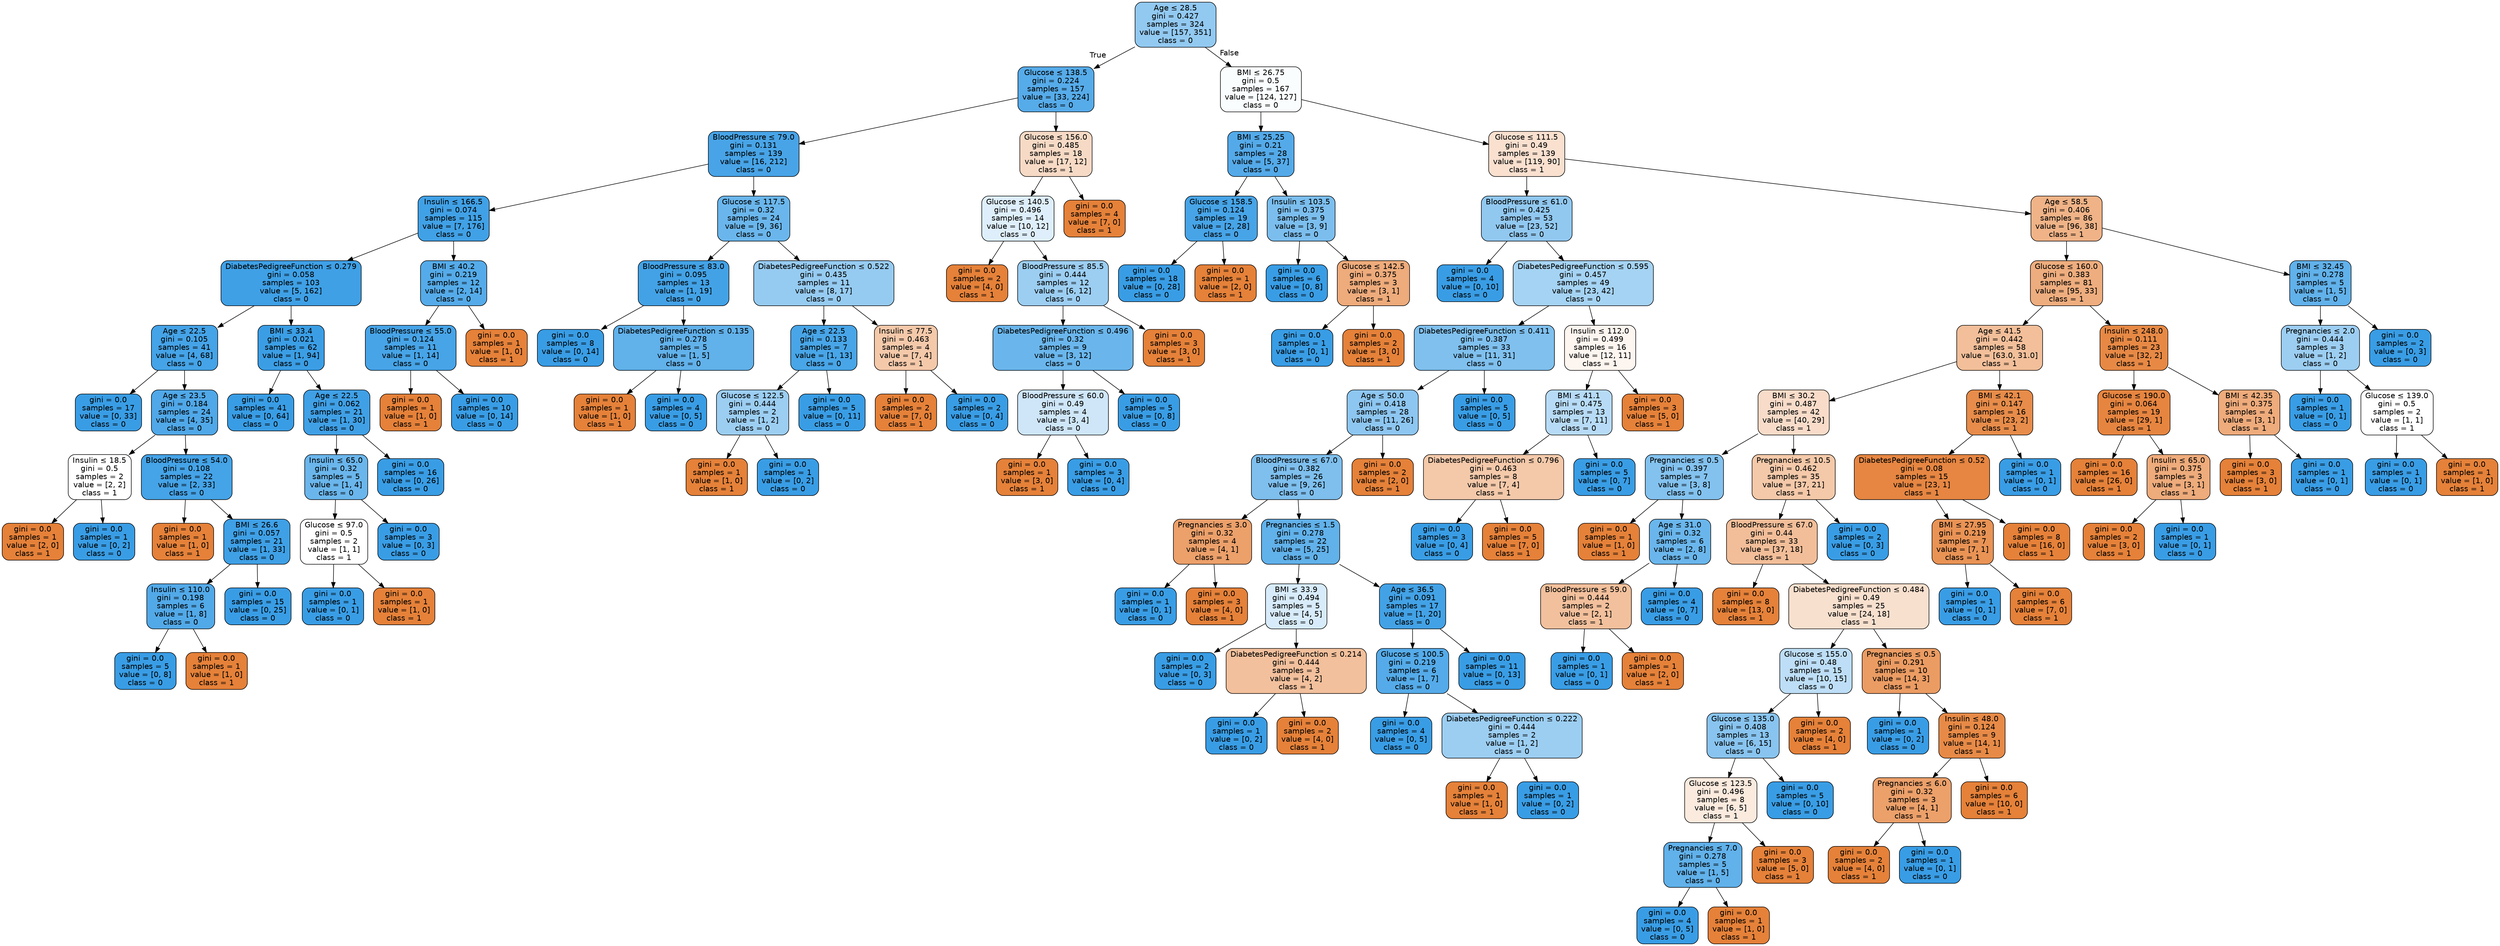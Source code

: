 digraph Tree {
node [shape=box, style="filled, rounded", color="black", fontname="helvetica"] ;
edge [fontname="helvetica"] ;
0 [label=<Age &le; 28.5<br/>gini = 0.427<br/>samples = 324<br/>value = [157, 351]<br/>class = 0>, fillcolor="#92c9f1"] ;
1 [label=<Glucose &le; 138.5<br/>gini = 0.224<br/>samples = 157<br/>value = [33, 224]<br/>class = 0>, fillcolor="#56abe9"] ;
0 -> 1 [labeldistance=2.5, labelangle=45, headlabel="True"] ;
2 [label=<BloodPressure &le; 79.0<br/>gini = 0.131<br/>samples = 139<br/>value = [16, 212]<br/>class = 0>, fillcolor="#48a4e7"] ;
1 -> 2 ;
3 [label=<Insulin &le; 166.5<br/>gini = 0.074<br/>samples = 115<br/>value = [7, 176]<br/>class = 0>, fillcolor="#41a1e6"] ;
2 -> 3 ;
4 [label=<DiabetesPedigreeFunction &le; 0.279<br/>gini = 0.058<br/>samples = 103<br/>value = [5, 162]<br/>class = 0>, fillcolor="#3fa0e6"] ;
3 -> 4 ;
5 [label=<Age &le; 22.5<br/>gini = 0.105<br/>samples = 41<br/>value = [4, 68]<br/>class = 0>, fillcolor="#45a3e7"] ;
4 -> 5 ;
6 [label=<gini = 0.0<br/>samples = 17<br/>value = [0, 33]<br/>class = 0>, fillcolor="#399de5"] ;
5 -> 6 ;
7 [label=<Age &le; 23.5<br/>gini = 0.184<br/>samples = 24<br/>value = [4, 35]<br/>class = 0>, fillcolor="#50a8e8"] ;
5 -> 7 ;
8 [label=<Insulin &le; 18.5<br/>gini = 0.5<br/>samples = 2<br/>value = [2, 2]<br/>class = 1>, fillcolor="#ffffff"] ;
7 -> 8 ;
9 [label=<gini = 0.0<br/>samples = 1<br/>value = [2, 0]<br/>class = 1>, fillcolor="#e58139"] ;
8 -> 9 ;
10 [label=<gini = 0.0<br/>samples = 1<br/>value = [0, 2]<br/>class = 0>, fillcolor="#399de5"] ;
8 -> 10 ;
11 [label=<BloodPressure &le; 54.0<br/>gini = 0.108<br/>samples = 22<br/>value = [2, 33]<br/>class = 0>, fillcolor="#45a3e7"] ;
7 -> 11 ;
12 [label=<gini = 0.0<br/>samples = 1<br/>value = [1, 0]<br/>class = 1>, fillcolor="#e58139"] ;
11 -> 12 ;
13 [label=<BMI &le; 26.6<br/>gini = 0.057<br/>samples = 21<br/>value = [1, 33]<br/>class = 0>, fillcolor="#3fa0e6"] ;
11 -> 13 ;
14 [label=<Insulin &le; 110.0<br/>gini = 0.198<br/>samples = 6<br/>value = [1, 8]<br/>class = 0>, fillcolor="#52a9e8"] ;
13 -> 14 ;
15 [label=<gini = 0.0<br/>samples = 5<br/>value = [0, 8]<br/>class = 0>, fillcolor="#399de5"] ;
14 -> 15 ;
16 [label=<gini = 0.0<br/>samples = 1<br/>value = [1, 0]<br/>class = 1>, fillcolor="#e58139"] ;
14 -> 16 ;
17 [label=<gini = 0.0<br/>samples = 15<br/>value = [0, 25]<br/>class = 0>, fillcolor="#399de5"] ;
13 -> 17 ;
18 [label=<BMI &le; 33.4<br/>gini = 0.021<br/>samples = 62<br/>value = [1, 94]<br/>class = 0>, fillcolor="#3b9ee5"] ;
4 -> 18 ;
19 [label=<gini = 0.0<br/>samples = 41<br/>value = [0, 64]<br/>class = 0>, fillcolor="#399de5"] ;
18 -> 19 ;
20 [label=<Age &le; 22.5<br/>gini = 0.062<br/>samples = 21<br/>value = [1, 30]<br/>class = 0>, fillcolor="#40a0e6"] ;
18 -> 20 ;
21 [label=<Insulin &le; 65.0<br/>gini = 0.32<br/>samples = 5<br/>value = [1, 4]<br/>class = 0>, fillcolor="#6ab6ec"] ;
20 -> 21 ;
22 [label=<Glucose &le; 97.0<br/>gini = 0.5<br/>samples = 2<br/>value = [1, 1]<br/>class = 1>, fillcolor="#ffffff"] ;
21 -> 22 ;
23 [label=<gini = 0.0<br/>samples = 1<br/>value = [0, 1]<br/>class = 0>, fillcolor="#399de5"] ;
22 -> 23 ;
24 [label=<gini = 0.0<br/>samples = 1<br/>value = [1, 0]<br/>class = 1>, fillcolor="#e58139"] ;
22 -> 24 ;
25 [label=<gini = 0.0<br/>samples = 3<br/>value = [0, 3]<br/>class = 0>, fillcolor="#399de5"] ;
21 -> 25 ;
26 [label=<gini = 0.0<br/>samples = 16<br/>value = [0, 26]<br/>class = 0>, fillcolor="#399de5"] ;
20 -> 26 ;
27 [label=<BMI &le; 40.2<br/>gini = 0.219<br/>samples = 12<br/>value = [2, 14]<br/>class = 0>, fillcolor="#55abe9"] ;
3 -> 27 ;
28 [label=<BloodPressure &le; 55.0<br/>gini = 0.124<br/>samples = 11<br/>value = [1, 14]<br/>class = 0>, fillcolor="#47a4e7"] ;
27 -> 28 ;
29 [label=<gini = 0.0<br/>samples = 1<br/>value = [1, 0]<br/>class = 1>, fillcolor="#e58139"] ;
28 -> 29 ;
30 [label=<gini = 0.0<br/>samples = 10<br/>value = [0, 14]<br/>class = 0>, fillcolor="#399de5"] ;
28 -> 30 ;
31 [label=<gini = 0.0<br/>samples = 1<br/>value = [1, 0]<br/>class = 1>, fillcolor="#e58139"] ;
27 -> 31 ;
32 [label=<Glucose &le; 117.5<br/>gini = 0.32<br/>samples = 24<br/>value = [9, 36]<br/>class = 0>, fillcolor="#6ab6ec"] ;
2 -> 32 ;
33 [label=<BloodPressure &le; 83.0<br/>gini = 0.095<br/>samples = 13<br/>value = [1, 19]<br/>class = 0>, fillcolor="#43a2e6"] ;
32 -> 33 ;
34 [label=<gini = 0.0<br/>samples = 8<br/>value = [0, 14]<br/>class = 0>, fillcolor="#399de5"] ;
33 -> 34 ;
35 [label=<DiabetesPedigreeFunction &le; 0.135<br/>gini = 0.278<br/>samples = 5<br/>value = [1, 5]<br/>class = 0>, fillcolor="#61b1ea"] ;
33 -> 35 ;
36 [label=<gini = 0.0<br/>samples = 1<br/>value = [1, 0]<br/>class = 1>, fillcolor="#e58139"] ;
35 -> 36 ;
37 [label=<gini = 0.0<br/>samples = 4<br/>value = [0, 5]<br/>class = 0>, fillcolor="#399de5"] ;
35 -> 37 ;
38 [label=<DiabetesPedigreeFunction &le; 0.522<br/>gini = 0.435<br/>samples = 11<br/>value = [8, 17]<br/>class = 0>, fillcolor="#96cbf1"] ;
32 -> 38 ;
39 [label=<Age &le; 22.5<br/>gini = 0.133<br/>samples = 7<br/>value = [1, 13]<br/>class = 0>, fillcolor="#48a5e7"] ;
38 -> 39 ;
40 [label=<Glucose &le; 122.5<br/>gini = 0.444<br/>samples = 2<br/>value = [1, 2]<br/>class = 0>, fillcolor="#9ccef2"] ;
39 -> 40 ;
41 [label=<gini = 0.0<br/>samples = 1<br/>value = [1, 0]<br/>class = 1>, fillcolor="#e58139"] ;
40 -> 41 ;
42 [label=<gini = 0.0<br/>samples = 1<br/>value = [0, 2]<br/>class = 0>, fillcolor="#399de5"] ;
40 -> 42 ;
43 [label=<gini = 0.0<br/>samples = 5<br/>value = [0, 11]<br/>class = 0>, fillcolor="#399de5"] ;
39 -> 43 ;
44 [label=<Insulin &le; 77.5<br/>gini = 0.463<br/>samples = 4<br/>value = [7, 4]<br/>class = 1>, fillcolor="#f4c9aa"] ;
38 -> 44 ;
45 [label=<gini = 0.0<br/>samples = 2<br/>value = [7, 0]<br/>class = 1>, fillcolor="#e58139"] ;
44 -> 45 ;
46 [label=<gini = 0.0<br/>samples = 2<br/>value = [0, 4]<br/>class = 0>, fillcolor="#399de5"] ;
44 -> 46 ;
47 [label=<Glucose &le; 156.0<br/>gini = 0.485<br/>samples = 18<br/>value = [17, 12]<br/>class = 1>, fillcolor="#f7dac5"] ;
1 -> 47 ;
48 [label=<Glucose &le; 140.5<br/>gini = 0.496<br/>samples = 14<br/>value = [10, 12]<br/>class = 0>, fillcolor="#deeffb"] ;
47 -> 48 ;
49 [label=<gini = 0.0<br/>samples = 2<br/>value = [4, 0]<br/>class = 1>, fillcolor="#e58139"] ;
48 -> 49 ;
50 [label=<BloodPressure &le; 85.5<br/>gini = 0.444<br/>samples = 12<br/>value = [6, 12]<br/>class = 0>, fillcolor="#9ccef2"] ;
48 -> 50 ;
51 [label=<DiabetesPedigreeFunction &le; 0.496<br/>gini = 0.32<br/>samples = 9<br/>value = [3, 12]<br/>class = 0>, fillcolor="#6ab6ec"] ;
50 -> 51 ;
52 [label=<BloodPressure &le; 60.0<br/>gini = 0.49<br/>samples = 4<br/>value = [3, 4]<br/>class = 0>, fillcolor="#cee6f8"] ;
51 -> 52 ;
53 [label=<gini = 0.0<br/>samples = 1<br/>value = [3, 0]<br/>class = 1>, fillcolor="#e58139"] ;
52 -> 53 ;
54 [label=<gini = 0.0<br/>samples = 3<br/>value = [0, 4]<br/>class = 0>, fillcolor="#399de5"] ;
52 -> 54 ;
55 [label=<gini = 0.0<br/>samples = 5<br/>value = [0, 8]<br/>class = 0>, fillcolor="#399de5"] ;
51 -> 55 ;
56 [label=<gini = 0.0<br/>samples = 3<br/>value = [3, 0]<br/>class = 1>, fillcolor="#e58139"] ;
50 -> 56 ;
57 [label=<gini = 0.0<br/>samples = 4<br/>value = [7, 0]<br/>class = 1>, fillcolor="#e58139"] ;
47 -> 57 ;
58 [label=<BMI &le; 26.75<br/>gini = 0.5<br/>samples = 167<br/>value = [124, 127]<br/>class = 0>, fillcolor="#fafdfe"] ;
0 -> 58 [labeldistance=2.5, labelangle=-45, headlabel="False"] ;
59 [label=<BMI &le; 25.25<br/>gini = 0.21<br/>samples = 28<br/>value = [5, 37]<br/>class = 0>, fillcolor="#54aae9"] ;
58 -> 59 ;
60 [label=<Glucose &le; 158.5<br/>gini = 0.124<br/>samples = 19<br/>value = [2, 28]<br/>class = 0>, fillcolor="#47a4e7"] ;
59 -> 60 ;
61 [label=<gini = 0.0<br/>samples = 18<br/>value = [0, 28]<br/>class = 0>, fillcolor="#399de5"] ;
60 -> 61 ;
62 [label=<gini = 0.0<br/>samples = 1<br/>value = [2, 0]<br/>class = 1>, fillcolor="#e58139"] ;
60 -> 62 ;
63 [label=<Insulin &le; 103.5<br/>gini = 0.375<br/>samples = 9<br/>value = [3, 9]<br/>class = 0>, fillcolor="#7bbeee"] ;
59 -> 63 ;
64 [label=<gini = 0.0<br/>samples = 6<br/>value = [0, 8]<br/>class = 0>, fillcolor="#399de5"] ;
63 -> 64 ;
65 [label=<Glucose &le; 142.5<br/>gini = 0.375<br/>samples = 3<br/>value = [3, 1]<br/>class = 1>, fillcolor="#eeab7b"] ;
63 -> 65 ;
66 [label=<gini = 0.0<br/>samples = 1<br/>value = [0, 1]<br/>class = 0>, fillcolor="#399de5"] ;
65 -> 66 ;
67 [label=<gini = 0.0<br/>samples = 2<br/>value = [3, 0]<br/>class = 1>, fillcolor="#e58139"] ;
65 -> 67 ;
68 [label=<Glucose &le; 111.5<br/>gini = 0.49<br/>samples = 139<br/>value = [119, 90]<br/>class = 1>, fillcolor="#f9e0cf"] ;
58 -> 68 ;
69 [label=<BloodPressure &le; 61.0<br/>gini = 0.425<br/>samples = 53<br/>value = [23, 52]<br/>class = 0>, fillcolor="#91c8f0"] ;
68 -> 69 ;
70 [label=<gini = 0.0<br/>samples = 4<br/>value = [0, 10]<br/>class = 0>, fillcolor="#399de5"] ;
69 -> 70 ;
71 [label=<DiabetesPedigreeFunction &le; 0.595<br/>gini = 0.457<br/>samples = 49<br/>value = [23, 42]<br/>class = 0>, fillcolor="#a5d3f3"] ;
69 -> 71 ;
72 [label=<DiabetesPedigreeFunction &le; 0.411<br/>gini = 0.387<br/>samples = 33<br/>value = [11, 31]<br/>class = 0>, fillcolor="#7fc0ee"] ;
71 -> 72 ;
73 [label=<Age &le; 50.0<br/>gini = 0.418<br/>samples = 28<br/>value = [11, 26]<br/>class = 0>, fillcolor="#8dc6f0"] ;
72 -> 73 ;
74 [label=<BloodPressure &le; 67.0<br/>gini = 0.382<br/>samples = 26<br/>value = [9, 26]<br/>class = 0>, fillcolor="#7ebfee"] ;
73 -> 74 ;
75 [label=<Pregnancies &le; 3.0<br/>gini = 0.32<br/>samples = 4<br/>value = [4, 1]<br/>class = 1>, fillcolor="#eca06a"] ;
74 -> 75 ;
76 [label=<gini = 0.0<br/>samples = 1<br/>value = [0, 1]<br/>class = 0>, fillcolor="#399de5"] ;
75 -> 76 ;
77 [label=<gini = 0.0<br/>samples = 3<br/>value = [4, 0]<br/>class = 1>, fillcolor="#e58139"] ;
75 -> 77 ;
78 [label=<Pregnancies &le; 1.5<br/>gini = 0.278<br/>samples = 22<br/>value = [5, 25]<br/>class = 0>, fillcolor="#61b1ea"] ;
74 -> 78 ;
79 [label=<BMI &le; 33.9<br/>gini = 0.494<br/>samples = 5<br/>value = [4, 5]<br/>class = 0>, fillcolor="#d7ebfa"] ;
78 -> 79 ;
80 [label=<gini = 0.0<br/>samples = 2<br/>value = [0, 3]<br/>class = 0>, fillcolor="#399de5"] ;
79 -> 80 ;
81 [label=<DiabetesPedigreeFunction &le; 0.214<br/>gini = 0.444<br/>samples = 3<br/>value = [4, 2]<br/>class = 1>, fillcolor="#f2c09c"] ;
79 -> 81 ;
82 [label=<gini = 0.0<br/>samples = 1<br/>value = [0, 2]<br/>class = 0>, fillcolor="#399de5"] ;
81 -> 82 ;
83 [label=<gini = 0.0<br/>samples = 2<br/>value = [4, 0]<br/>class = 1>, fillcolor="#e58139"] ;
81 -> 83 ;
84 [label=<Age &le; 36.5<br/>gini = 0.091<br/>samples = 17<br/>value = [1, 20]<br/>class = 0>, fillcolor="#43a2e6"] ;
78 -> 84 ;
85 [label=<Glucose &le; 100.5<br/>gini = 0.219<br/>samples = 6<br/>value = [1, 7]<br/>class = 0>, fillcolor="#55abe9"] ;
84 -> 85 ;
86 [label=<gini = 0.0<br/>samples = 4<br/>value = [0, 5]<br/>class = 0>, fillcolor="#399de5"] ;
85 -> 86 ;
87 [label=<DiabetesPedigreeFunction &le; 0.222<br/>gini = 0.444<br/>samples = 2<br/>value = [1, 2]<br/>class = 0>, fillcolor="#9ccef2"] ;
85 -> 87 ;
88 [label=<gini = 0.0<br/>samples = 1<br/>value = [1, 0]<br/>class = 1>, fillcolor="#e58139"] ;
87 -> 88 ;
89 [label=<gini = 0.0<br/>samples = 1<br/>value = [0, 2]<br/>class = 0>, fillcolor="#399de5"] ;
87 -> 89 ;
90 [label=<gini = 0.0<br/>samples = 11<br/>value = [0, 13]<br/>class = 0>, fillcolor="#399de5"] ;
84 -> 90 ;
91 [label=<gini = 0.0<br/>samples = 2<br/>value = [2, 0]<br/>class = 1>, fillcolor="#e58139"] ;
73 -> 91 ;
92 [label=<gini = 0.0<br/>samples = 5<br/>value = [0, 5]<br/>class = 0>, fillcolor="#399de5"] ;
72 -> 92 ;
93 [label=<Insulin &le; 112.0<br/>gini = 0.499<br/>samples = 16<br/>value = [12, 11]<br/>class = 1>, fillcolor="#fdf5ef"] ;
71 -> 93 ;
94 [label=<BMI &le; 41.1<br/>gini = 0.475<br/>samples = 13<br/>value = [7, 11]<br/>class = 0>, fillcolor="#b7dbf6"] ;
93 -> 94 ;
95 [label=<DiabetesPedigreeFunction &le; 0.796<br/>gini = 0.463<br/>samples = 8<br/>value = [7, 4]<br/>class = 1>, fillcolor="#f4c9aa"] ;
94 -> 95 ;
96 [label=<gini = 0.0<br/>samples = 3<br/>value = [0, 4]<br/>class = 0>, fillcolor="#399de5"] ;
95 -> 96 ;
97 [label=<gini = 0.0<br/>samples = 5<br/>value = [7, 0]<br/>class = 1>, fillcolor="#e58139"] ;
95 -> 97 ;
98 [label=<gini = 0.0<br/>samples = 5<br/>value = [0, 7]<br/>class = 0>, fillcolor="#399de5"] ;
94 -> 98 ;
99 [label=<gini = 0.0<br/>samples = 3<br/>value = [5, 0]<br/>class = 1>, fillcolor="#e58139"] ;
93 -> 99 ;
100 [label=<Age &le; 58.5<br/>gini = 0.406<br/>samples = 86<br/>value = [96, 38]<br/>class = 1>, fillcolor="#efb387"] ;
68 -> 100 ;
101 [label=<Glucose &le; 160.0<br/>gini = 0.383<br/>samples = 81<br/>value = [95, 33]<br/>class = 1>, fillcolor="#eead7e"] ;
100 -> 101 ;
102 [label=<Age &le; 41.5<br/>gini = 0.442<br/>samples = 58<br/>value = [63.0, 31.0]<br/>class = 1>, fillcolor="#f2bf9a"] ;
101 -> 102 ;
103 [label=<BMI &le; 30.2<br/>gini = 0.487<br/>samples = 42<br/>value = [40, 29]<br/>class = 1>, fillcolor="#f8dcc9"] ;
102 -> 103 ;
104 [label=<Pregnancies &le; 0.5<br/>gini = 0.397<br/>samples = 7<br/>value = [3, 8]<br/>class = 0>, fillcolor="#83c2ef"] ;
103 -> 104 ;
105 [label=<gini = 0.0<br/>samples = 1<br/>value = [1, 0]<br/>class = 1>, fillcolor="#e58139"] ;
104 -> 105 ;
106 [label=<Age &le; 31.0<br/>gini = 0.32<br/>samples = 6<br/>value = [2, 8]<br/>class = 0>, fillcolor="#6ab6ec"] ;
104 -> 106 ;
107 [label=<BloodPressure &le; 59.0<br/>gini = 0.444<br/>samples = 2<br/>value = [2, 1]<br/>class = 1>, fillcolor="#f2c09c"] ;
106 -> 107 ;
108 [label=<gini = 0.0<br/>samples = 1<br/>value = [0, 1]<br/>class = 0>, fillcolor="#399de5"] ;
107 -> 108 ;
109 [label=<gini = 0.0<br/>samples = 1<br/>value = [2, 0]<br/>class = 1>, fillcolor="#e58139"] ;
107 -> 109 ;
110 [label=<gini = 0.0<br/>samples = 4<br/>value = [0, 7]<br/>class = 0>, fillcolor="#399de5"] ;
106 -> 110 ;
111 [label=<Pregnancies &le; 10.5<br/>gini = 0.462<br/>samples = 35<br/>value = [37, 21]<br/>class = 1>, fillcolor="#f4c9a9"] ;
103 -> 111 ;
112 [label=<BloodPressure &le; 67.0<br/>gini = 0.44<br/>samples = 33<br/>value = [37, 18]<br/>class = 1>, fillcolor="#f2be99"] ;
111 -> 112 ;
113 [label=<gini = 0.0<br/>samples = 8<br/>value = [13, 0]<br/>class = 1>, fillcolor="#e58139"] ;
112 -> 113 ;
114 [label=<DiabetesPedigreeFunction &le; 0.484<br/>gini = 0.49<br/>samples = 25<br/>value = [24, 18]<br/>class = 1>, fillcolor="#f8e0ce"] ;
112 -> 114 ;
115 [label=<Glucose &le; 155.0<br/>gini = 0.48<br/>samples = 15<br/>value = [10, 15]<br/>class = 0>, fillcolor="#bddef6"] ;
114 -> 115 ;
116 [label=<Glucose &le; 135.0<br/>gini = 0.408<br/>samples = 13<br/>value = [6, 15]<br/>class = 0>, fillcolor="#88c4ef"] ;
115 -> 116 ;
117 [label=<Glucose &le; 123.5<br/>gini = 0.496<br/>samples = 8<br/>value = [6, 5]<br/>class = 1>, fillcolor="#fbeade"] ;
116 -> 117 ;
118 [label=<Pregnancies &le; 7.0<br/>gini = 0.278<br/>samples = 5<br/>value = [1, 5]<br/>class = 0>, fillcolor="#61b1ea"] ;
117 -> 118 ;
119 [label=<gini = 0.0<br/>samples = 4<br/>value = [0, 5]<br/>class = 0>, fillcolor="#399de5"] ;
118 -> 119 ;
120 [label=<gini = 0.0<br/>samples = 1<br/>value = [1, 0]<br/>class = 1>, fillcolor="#e58139"] ;
118 -> 120 ;
121 [label=<gini = 0.0<br/>samples = 3<br/>value = [5, 0]<br/>class = 1>, fillcolor="#e58139"] ;
117 -> 121 ;
122 [label=<gini = 0.0<br/>samples = 5<br/>value = [0, 10]<br/>class = 0>, fillcolor="#399de5"] ;
116 -> 122 ;
123 [label=<gini = 0.0<br/>samples = 2<br/>value = [4, 0]<br/>class = 1>, fillcolor="#e58139"] ;
115 -> 123 ;
124 [label=<Pregnancies &le; 0.5<br/>gini = 0.291<br/>samples = 10<br/>value = [14, 3]<br/>class = 1>, fillcolor="#eb9c63"] ;
114 -> 124 ;
125 [label=<gini = 0.0<br/>samples = 1<br/>value = [0, 2]<br/>class = 0>, fillcolor="#399de5"] ;
124 -> 125 ;
126 [label=<Insulin &le; 48.0<br/>gini = 0.124<br/>samples = 9<br/>value = [14, 1]<br/>class = 1>, fillcolor="#e78a47"] ;
124 -> 126 ;
127 [label=<Pregnancies &le; 6.0<br/>gini = 0.32<br/>samples = 3<br/>value = [4, 1]<br/>class = 1>, fillcolor="#eca06a"] ;
126 -> 127 ;
128 [label=<gini = 0.0<br/>samples = 2<br/>value = [4, 0]<br/>class = 1>, fillcolor="#e58139"] ;
127 -> 128 ;
129 [label=<gini = 0.0<br/>samples = 1<br/>value = [0, 1]<br/>class = 0>, fillcolor="#399de5"] ;
127 -> 129 ;
130 [label=<gini = 0.0<br/>samples = 6<br/>value = [10, 0]<br/>class = 1>, fillcolor="#e58139"] ;
126 -> 130 ;
131 [label=<gini = 0.0<br/>samples = 2<br/>value = [0, 3]<br/>class = 0>, fillcolor="#399de5"] ;
111 -> 131 ;
132 [label=<BMI &le; 42.1<br/>gini = 0.147<br/>samples = 16<br/>value = [23, 2]<br/>class = 1>, fillcolor="#e78c4a"] ;
102 -> 132 ;
133 [label=<DiabetesPedigreeFunction &le; 0.52<br/>gini = 0.08<br/>samples = 15<br/>value = [23, 1]<br/>class = 1>, fillcolor="#e68642"] ;
132 -> 133 ;
134 [label=<BMI &le; 27.95<br/>gini = 0.219<br/>samples = 7<br/>value = [7, 1]<br/>class = 1>, fillcolor="#e99355"] ;
133 -> 134 ;
135 [label=<gini = 0.0<br/>samples = 1<br/>value = [0, 1]<br/>class = 0>, fillcolor="#399de5"] ;
134 -> 135 ;
136 [label=<gini = 0.0<br/>samples = 6<br/>value = [7, 0]<br/>class = 1>, fillcolor="#e58139"] ;
134 -> 136 ;
137 [label=<gini = 0.0<br/>samples = 8<br/>value = [16, 0]<br/>class = 1>, fillcolor="#e58139"] ;
133 -> 137 ;
138 [label=<gini = 0.0<br/>samples = 1<br/>value = [0, 1]<br/>class = 0>, fillcolor="#399de5"] ;
132 -> 138 ;
139 [label=<Insulin &le; 248.0<br/>gini = 0.111<br/>samples = 23<br/>value = [32, 2]<br/>class = 1>, fillcolor="#e78945"] ;
101 -> 139 ;
140 [label=<Glucose &le; 190.0<br/>gini = 0.064<br/>samples = 19<br/>value = [29, 1]<br/>class = 1>, fillcolor="#e68540"] ;
139 -> 140 ;
141 [label=<gini = 0.0<br/>samples = 16<br/>value = [26, 0]<br/>class = 1>, fillcolor="#e58139"] ;
140 -> 141 ;
142 [label=<Insulin &le; 65.0<br/>gini = 0.375<br/>samples = 3<br/>value = [3, 1]<br/>class = 1>, fillcolor="#eeab7b"] ;
140 -> 142 ;
143 [label=<gini = 0.0<br/>samples = 2<br/>value = [3, 0]<br/>class = 1>, fillcolor="#e58139"] ;
142 -> 143 ;
144 [label=<gini = 0.0<br/>samples = 1<br/>value = [0, 1]<br/>class = 0>, fillcolor="#399de5"] ;
142 -> 144 ;
145 [label=<BMI &le; 42.35<br/>gini = 0.375<br/>samples = 4<br/>value = [3, 1]<br/>class = 1>, fillcolor="#eeab7b"] ;
139 -> 145 ;
146 [label=<gini = 0.0<br/>samples = 3<br/>value = [3, 0]<br/>class = 1>, fillcolor="#e58139"] ;
145 -> 146 ;
147 [label=<gini = 0.0<br/>samples = 1<br/>value = [0, 1]<br/>class = 0>, fillcolor="#399de5"] ;
145 -> 147 ;
148 [label=<BMI &le; 32.45<br/>gini = 0.278<br/>samples = 5<br/>value = [1, 5]<br/>class = 0>, fillcolor="#61b1ea"] ;
100 -> 148 ;
149 [label=<Pregnancies &le; 2.0<br/>gini = 0.444<br/>samples = 3<br/>value = [1, 2]<br/>class = 0>, fillcolor="#9ccef2"] ;
148 -> 149 ;
150 [label=<gini = 0.0<br/>samples = 1<br/>value = [0, 1]<br/>class = 0>, fillcolor="#399de5"] ;
149 -> 150 ;
151 [label=<Glucose &le; 139.0<br/>gini = 0.5<br/>samples = 2<br/>value = [1, 1]<br/>class = 1>, fillcolor="#ffffff"] ;
149 -> 151 ;
152 [label=<gini = 0.0<br/>samples = 1<br/>value = [0, 1]<br/>class = 0>, fillcolor="#399de5"] ;
151 -> 152 ;
153 [label=<gini = 0.0<br/>samples = 1<br/>value = [1, 0]<br/>class = 1>, fillcolor="#e58139"] ;
151 -> 153 ;
154 [label=<gini = 0.0<br/>samples = 2<br/>value = [0, 3]<br/>class = 0>, fillcolor="#399de5"] ;
148 -> 154 ;
}